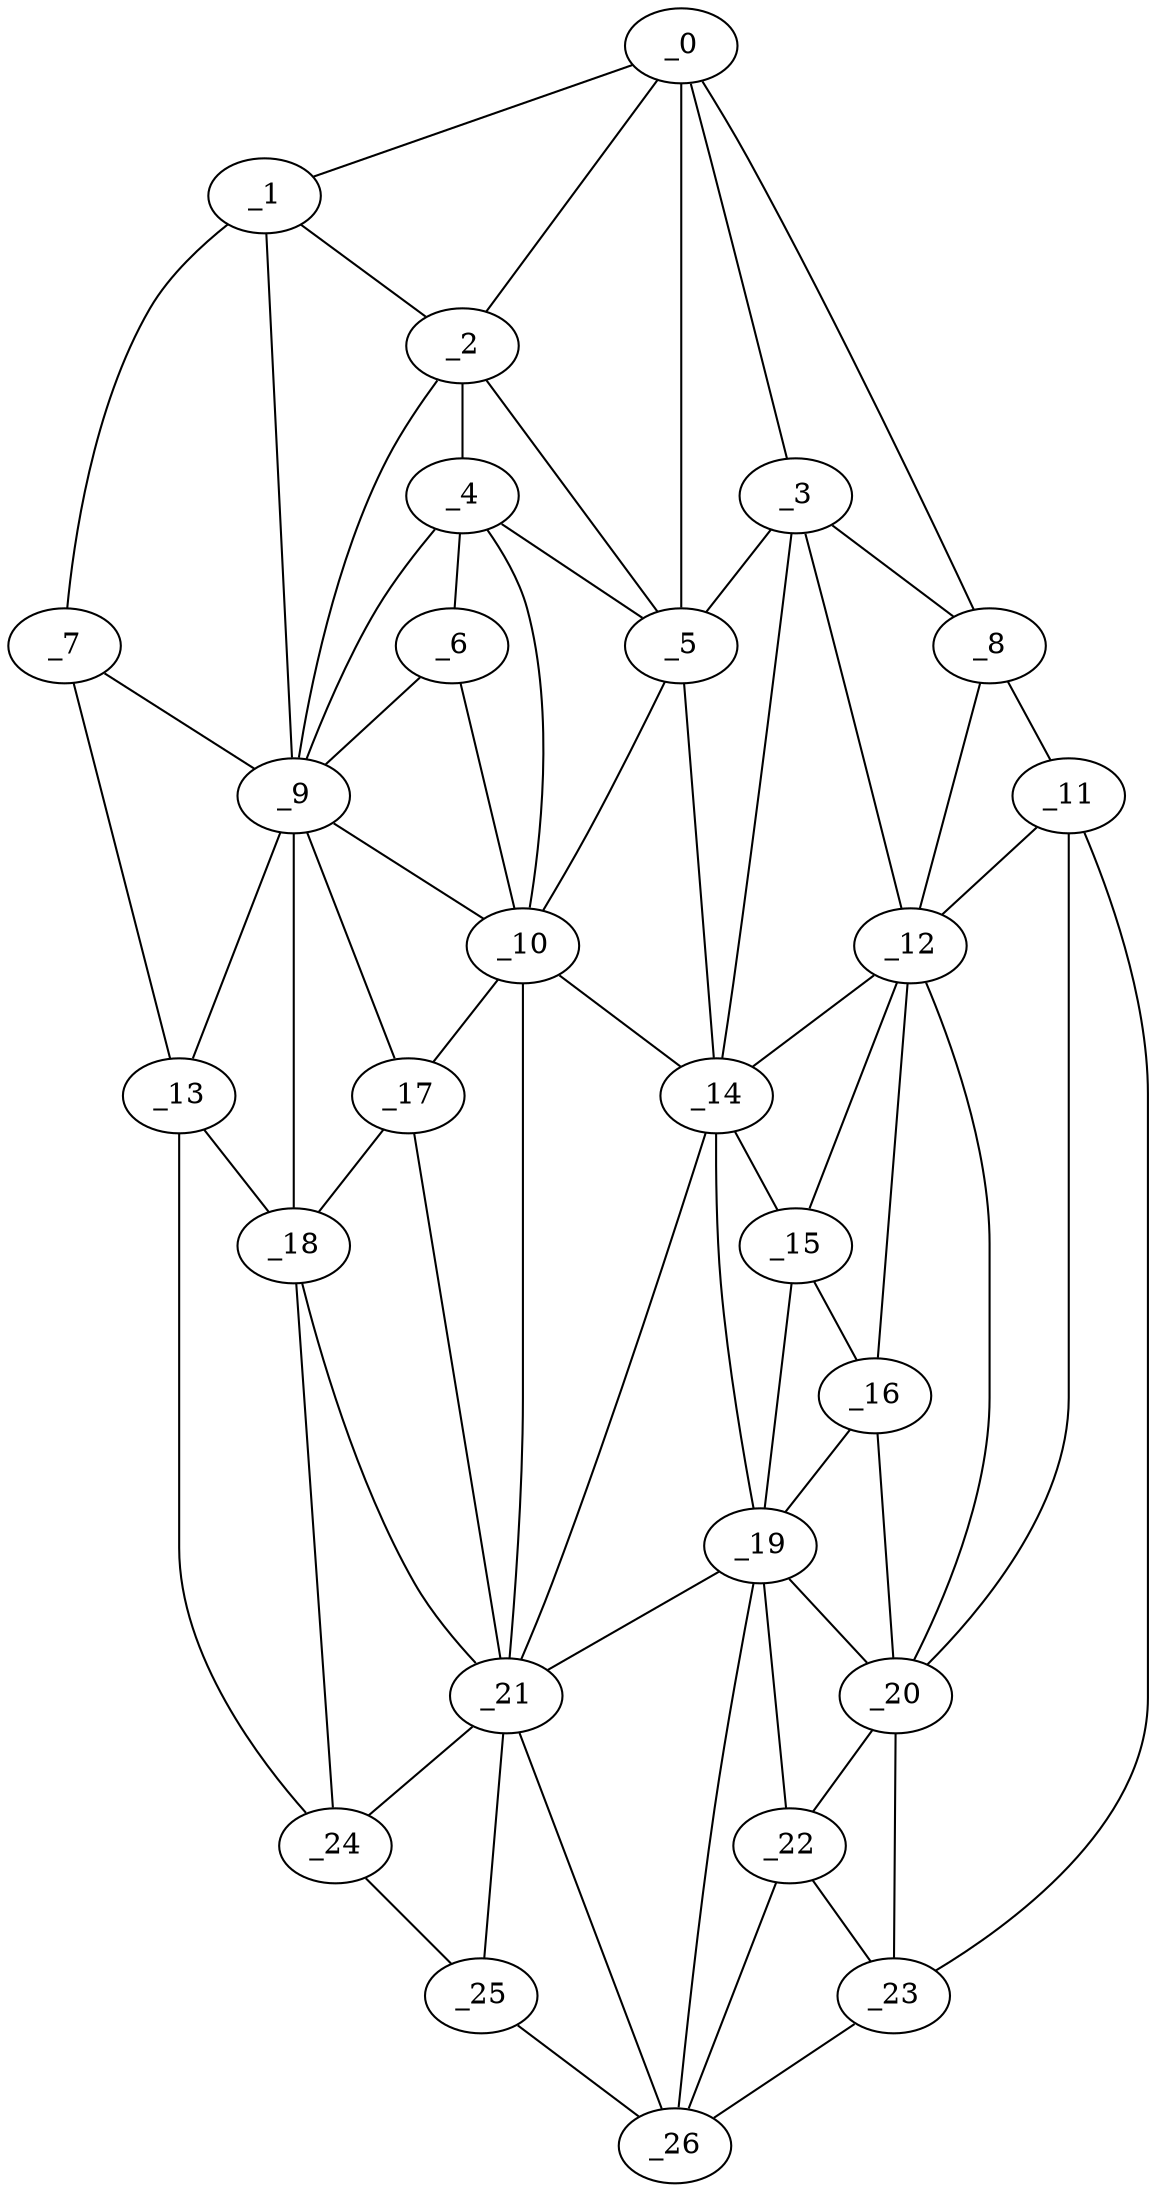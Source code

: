 graph "obj93__225.gxl" {
	_0	 [x=36,
		y=60];
	_1	 [x=37,
		y=8];
	_0 -- _1	 [valence=1];
	_2	 [x=37,
		y=26];
	_0 -- _2	 [valence=2];
	_3	 [x=40,
		y=69];
	_0 -- _3	 [valence=1];
	_5	 [x=43,
		y=53];
	_0 -- _5	 [valence=2];
	_8	 [x=51,
		y=112];
	_0 -- _8	 [valence=1];
	_1 -- _2	 [valence=2];
	_7	 [x=50,
		y=3];
	_1 -- _7	 [valence=1];
	_9	 [x=52,
		y=21];
	_1 -- _9	 [valence=2];
	_4	 [x=42,
		y=30];
	_2 -- _4	 [valence=1];
	_2 -- _5	 [valence=2];
	_2 -- _9	 [valence=2];
	_3 -- _5	 [valence=2];
	_3 -- _8	 [valence=1];
	_12	 [x=56,
		y=103];
	_3 -- _12	 [valence=2];
	_14	 [x=62,
		y=87];
	_3 -- _14	 [valence=1];
	_4 -- _5	 [valence=2];
	_6	 [x=47,
		y=30];
	_4 -- _6	 [valence=1];
	_4 -- _9	 [valence=2];
	_10	 [x=55,
		y=37];
	_4 -- _10	 [valence=1];
	_5 -- _10	 [valence=2];
	_5 -- _14	 [valence=2];
	_6 -- _9	 [valence=2];
	_6 -- _10	 [valence=2];
	_7 -- _9	 [valence=2];
	_13	 [x=61,
		y=5];
	_7 -- _13	 [valence=1];
	_11	 [x=55,
		y=122];
	_8 -- _11	 [valence=1];
	_8 -- _12	 [valence=2];
	_9 -- _10	 [valence=1];
	_9 -- _13	 [valence=1];
	_17	 [x=66,
		y=23];
	_9 -- _17	 [valence=1];
	_18	 [x=68,
		y=12];
	_9 -- _18	 [valence=2];
	_10 -- _14	 [valence=2];
	_10 -- _17	 [valence=1];
	_21	 [x=80,
		y=29];
	_10 -- _21	 [valence=2];
	_11 -- _12	 [valence=1];
	_20	 [x=77,
		y=112];
	_11 -- _20	 [valence=2];
	_23	 [x=81,
		y=121];
	_11 -- _23	 [valence=1];
	_12 -- _14	 [valence=1];
	_15	 [x=63,
		y=93];
	_12 -- _15	 [valence=1];
	_16	 [x=63,
		y=100];
	_12 -- _16	 [valence=2];
	_12 -- _20	 [valence=2];
	_13 -- _18	 [valence=2];
	_24	 [x=85,
		y=13];
	_13 -- _24	 [valence=1];
	_14 -- _15	 [valence=2];
	_19	 [x=76,
		y=99];
	_14 -- _19	 [valence=1];
	_14 -- _21	 [valence=2];
	_15 -- _16	 [valence=2];
	_15 -- _19	 [valence=1];
	_16 -- _19	 [valence=2];
	_16 -- _20	 [valence=2];
	_17 -- _18	 [valence=2];
	_17 -- _21	 [valence=2];
	_18 -- _21	 [valence=1];
	_18 -- _24	 [valence=2];
	_19 -- _20	 [valence=2];
	_19 -- _21	 [valence=2];
	_22	 [x=80,
		y=102];
	_19 -- _22	 [valence=1];
	_26	 [x=97,
		y=23];
	_19 -- _26	 [valence=2];
	_20 -- _22	 [valence=2];
	_20 -- _23	 [valence=2];
	_21 -- _24	 [valence=2];
	_25	 [x=93,
		y=16];
	_21 -- _25	 [valence=1];
	_21 -- _26	 [valence=2];
	_22 -- _23	 [valence=2];
	_22 -- _26	 [valence=1];
	_23 -- _26	 [valence=1];
	_24 -- _25	 [valence=1];
	_25 -- _26	 [valence=1];
}
